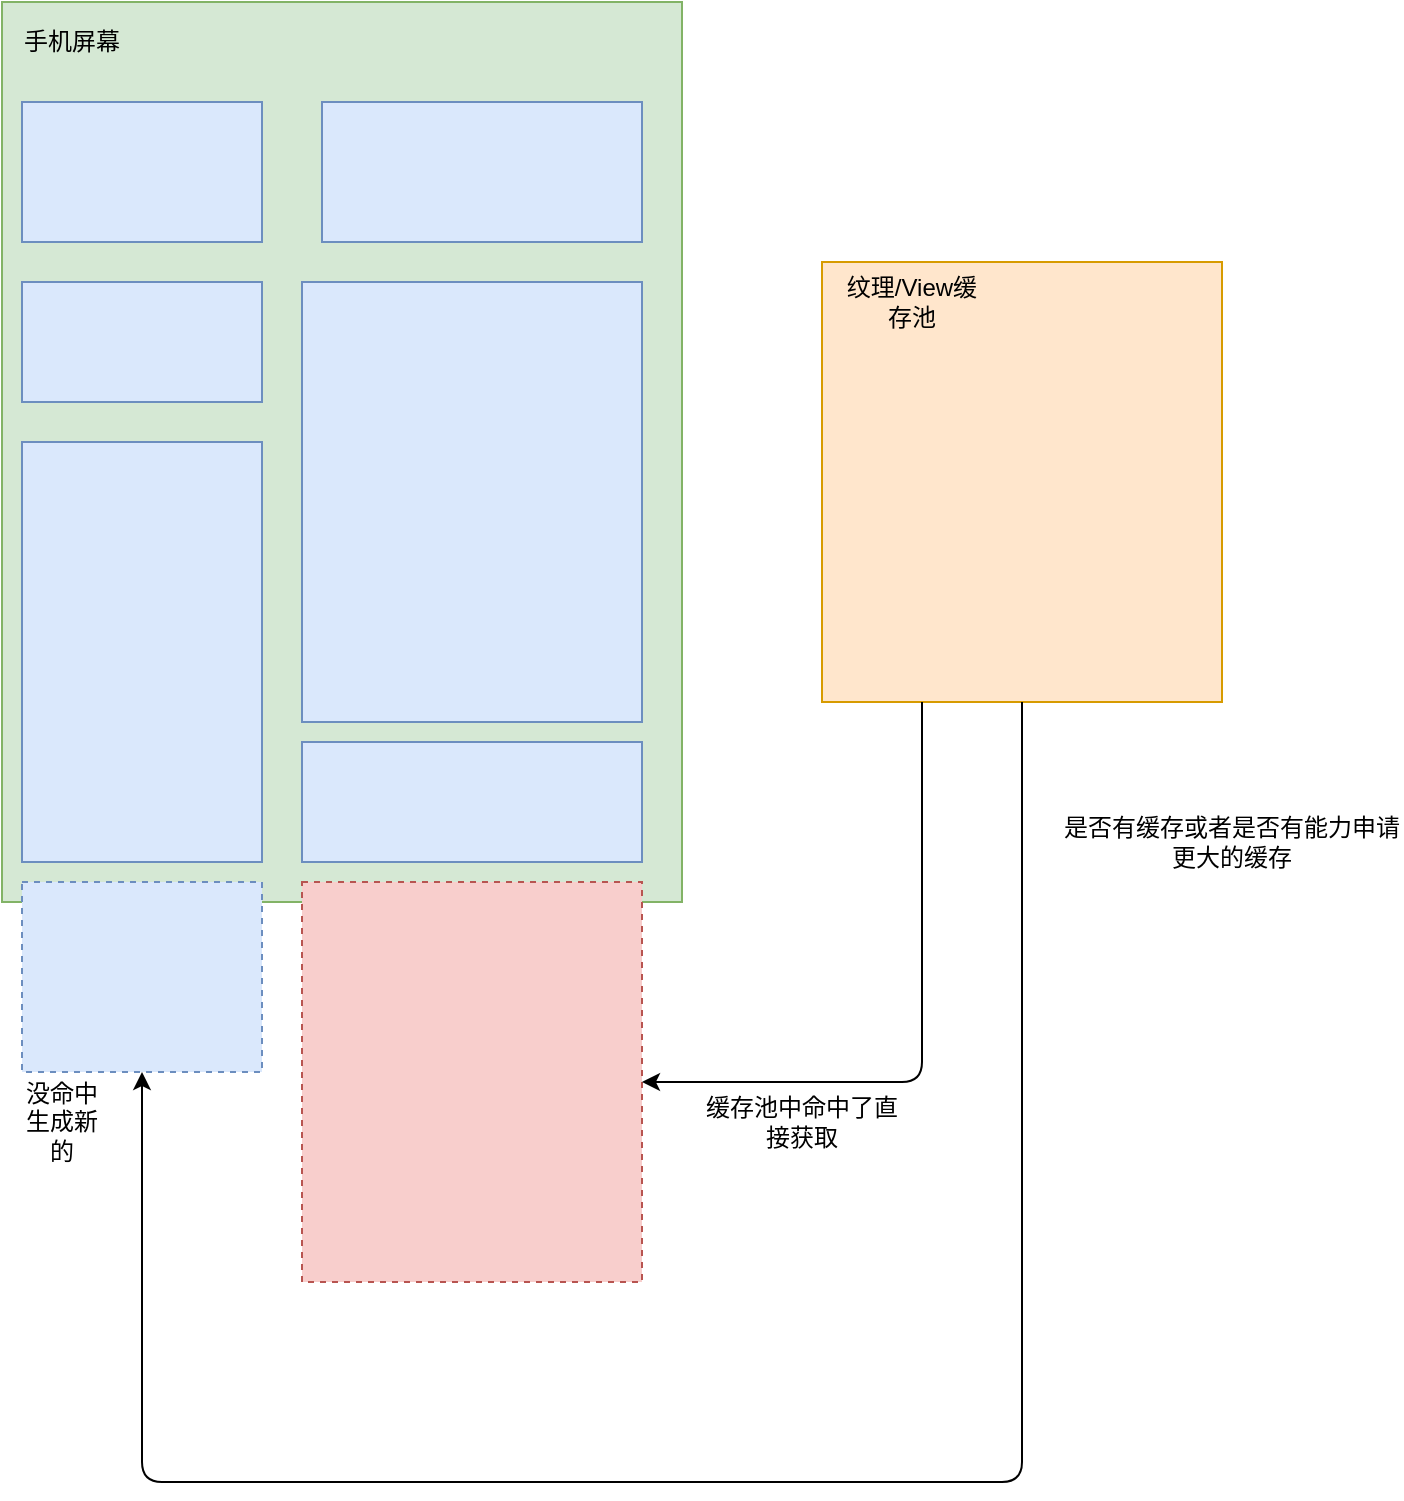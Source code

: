 <mxfile version="13.4.2" type="device"><diagram id="5CU7y4ekbFq3-pjEaOeF" name="Page-1"><mxGraphModel dx="946" dy="525" grid="1" gridSize="10" guides="1" tooltips="1" connect="1" arrows="1" fold="1" page="1" pageScale="1" pageWidth="827" pageHeight="1169" math="0" shadow="0"><root><mxCell id="0"/><mxCell id="1" parent="0"/><mxCell id="NXpbzF-H_wHOYuu2268R-1" value="" style="rounded=0;whiteSpace=wrap;html=1;fillColor=#d5e8d4;strokeColor=#82b366;" vertex="1" parent="1"><mxGeometry x="190" y="50" width="340" height="450" as="geometry"/></mxCell><mxCell id="NXpbzF-H_wHOYuu2268R-2" value="手机屏幕" style="text;html=1;strokeColor=none;fillColor=none;align=center;verticalAlign=middle;whiteSpace=wrap;rounded=0;" vertex="1" parent="1"><mxGeometry x="200" y="60" width="50" height="20" as="geometry"/></mxCell><mxCell id="NXpbzF-H_wHOYuu2268R-3" value="" style="rounded=0;whiteSpace=wrap;html=1;fillColor=#dae8fc;strokeColor=#6c8ebf;" vertex="1" parent="1"><mxGeometry x="200" y="100" width="120" height="70" as="geometry"/></mxCell><mxCell id="NXpbzF-H_wHOYuu2268R-4" value="" style="rounded=0;whiteSpace=wrap;html=1;fillColor=#dae8fc;strokeColor=#6c8ebf;" vertex="1" parent="1"><mxGeometry x="200" y="190" width="120" height="60" as="geometry"/></mxCell><mxCell id="NXpbzF-H_wHOYuu2268R-5" value="" style="rounded=0;whiteSpace=wrap;html=1;fillColor=#dae8fc;strokeColor=#6c8ebf;" vertex="1" parent="1"><mxGeometry x="350" y="100" width="160" height="70" as="geometry"/></mxCell><mxCell id="NXpbzF-H_wHOYuu2268R-6" value="" style="rounded=0;whiteSpace=wrap;html=1;fillColor=#dae8fc;strokeColor=#6c8ebf;" vertex="1" parent="1"><mxGeometry x="340" y="190" width="170" height="220" as="geometry"/></mxCell><mxCell id="NXpbzF-H_wHOYuu2268R-7" value="" style="rounded=0;whiteSpace=wrap;html=1;fillColor=#dae8fc;strokeColor=#6c8ebf;" vertex="1" parent="1"><mxGeometry x="200" y="270" width="120" height="210" as="geometry"/></mxCell><mxCell id="NXpbzF-H_wHOYuu2268R-8" value="" style="rounded=0;whiteSpace=wrap;html=1;fillColor=#dae8fc;strokeColor=#6c8ebf;" vertex="1" parent="1"><mxGeometry x="340" y="420" width="170" height="60" as="geometry"/></mxCell><mxCell id="NXpbzF-H_wHOYuu2268R-9" value="" style="rounded=0;whiteSpace=wrap;html=1;fillColor=#ffe6cc;strokeColor=#d79b00;" vertex="1" parent="1"><mxGeometry x="600" y="180" width="200" height="220" as="geometry"/></mxCell><mxCell id="NXpbzF-H_wHOYuu2268R-10" value="纹理/View缓存池" style="text;html=1;strokeColor=none;fillColor=none;align=center;verticalAlign=middle;whiteSpace=wrap;rounded=0;" vertex="1" parent="1"><mxGeometry x="610" y="190" width="70" height="20" as="geometry"/></mxCell><mxCell id="NXpbzF-H_wHOYuu2268R-11" value="" style="rounded=0;whiteSpace=wrap;html=1;fillColor=#dae8fc;strokeColor=#6c8ebf;dashed=1;" vertex="1" parent="1"><mxGeometry x="200" y="490" width="120" height="95" as="geometry"/></mxCell><mxCell id="NXpbzF-H_wHOYuu2268R-13" value="是否有缓存或者是否有能力申请更大的缓存" style="text;html=1;strokeColor=none;fillColor=none;align=center;verticalAlign=middle;whiteSpace=wrap;rounded=0;dashed=1;" vertex="1" parent="1"><mxGeometry x="720" y="460" width="170" height="20" as="geometry"/></mxCell><mxCell id="NXpbzF-H_wHOYuu2268R-14" value="" style="endArrow=classic;html=1;exitX=0.5;exitY=1;exitDx=0;exitDy=0;entryX=0.5;entryY=1;entryDx=0;entryDy=0;" edge="1" parent="1" source="NXpbzF-H_wHOYuu2268R-9" target="NXpbzF-H_wHOYuu2268R-11"><mxGeometry width="50" height="50" relative="1" as="geometry"><mxPoint x="390" y="560" as="sourcePoint"/><mxPoint x="440" y="510" as="targetPoint"/><Array as="points"><mxPoint x="700" y="790"/><mxPoint x="260" y="790"/></Array></mxGeometry></mxCell><mxCell id="NXpbzF-H_wHOYuu2268R-15" value="没命中生成新的" style="text;html=1;strokeColor=none;fillColor=none;align=center;verticalAlign=middle;whiteSpace=wrap;rounded=0;dashed=1;" vertex="1" parent="1"><mxGeometry x="200" y="600" width="40" height="20" as="geometry"/></mxCell><mxCell id="NXpbzF-H_wHOYuu2268R-16" value="" style="rounded=0;whiteSpace=wrap;html=1;dashed=1;fillColor=#f8cecc;strokeColor=#b85450;" vertex="1" parent="1"><mxGeometry x="340" y="490" width="170" height="200" as="geometry"/></mxCell><mxCell id="NXpbzF-H_wHOYuu2268R-17" value="" style="endArrow=classic;html=1;exitX=0.25;exitY=1;exitDx=0;exitDy=0;entryX=1;entryY=0.5;entryDx=0;entryDy=0;" edge="1" parent="1" source="NXpbzF-H_wHOYuu2268R-9" target="NXpbzF-H_wHOYuu2268R-16"><mxGeometry width="50" height="50" relative="1" as="geometry"><mxPoint x="390" y="590" as="sourcePoint"/><mxPoint x="440" y="540" as="targetPoint"/><Array as="points"><mxPoint x="650" y="590"/></Array></mxGeometry></mxCell><mxCell id="NXpbzF-H_wHOYuu2268R-18" value="缓存池中命中了直接获取" style="text;html=1;strokeColor=none;fillColor=none;align=center;verticalAlign=middle;whiteSpace=wrap;rounded=0;dashed=1;" vertex="1" parent="1"><mxGeometry x="540" y="600" width="100" height="20" as="geometry"/></mxCell></root></mxGraphModel></diagram></mxfile>